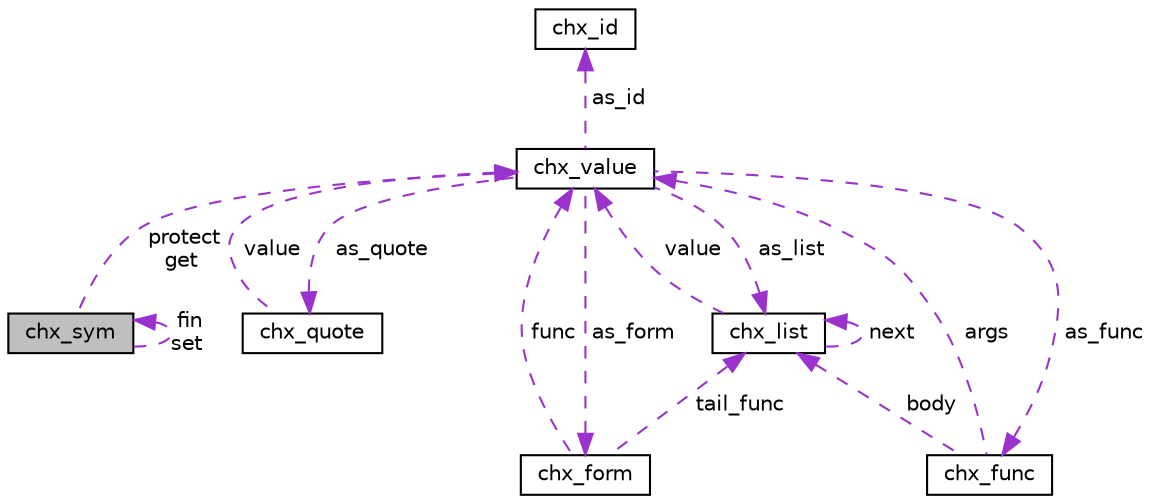 digraph "chx_sym"
{
 // LATEX_PDF_SIZE
  edge [fontname="Helvetica",fontsize="10",labelfontname="Helvetica",labelfontsize="10"];
  node [fontname="Helvetica",fontsize="10",shape=record];
  Node1 [label="chx_sym",height=0.2,width=0.4,color="black", fillcolor="grey75", style="filled", fontcolor="black",tooltip="Custom symbol."];
  Node2 -> Node1 [dir="back",color="darkorchid3",fontsize="10",style="dashed",label=" protect\nget" ,fontname="Helvetica"];
  Node2 [label="chx_value",height=0.2,width=0.4,color="black", fillcolor="white", style="filled",URL="$structchx__value.html",tooltip="Represents a value in the cheax environment."];
  Node3 -> Node2 [dir="back",color="darkorchid3",fontsize="10",style="dashed",label=" as_quote" ,fontname="Helvetica"];
  Node3 [label="chx_quote",height=0.2,width=0.4,color="black", fillcolor="white", style="filled",URL="$structchx__quote.html",tooltip="Quoted value type."];
  Node2 -> Node3 [dir="back",color="darkorchid3",fontsize="10",style="dashed",label=" value" ,fontname="Helvetica"];
  Node4 -> Node2 [dir="back",color="darkorchid3",fontsize="10",style="dashed",label=" as_form" ,fontname="Helvetica"];
  Node4 [label="chx_form",height=0.2,width=0.4,color="black", fillcolor="white", style="filled",URL="$structchx__form.html",tooltip="Cheax external/user function expression."];
  Node5 -> Node4 [dir="back",color="darkorchid3",fontsize="10",style="dashed",label=" tail_func" ,fontname="Helvetica"];
  Node5 [label="chx_list",height=0.2,width=0.4,color="black", fillcolor="white", style="filled",URL="$structchx__list.html",tooltip="List type."];
  Node5 -> Node5 [dir="back",color="darkorchid3",fontsize="10",style="dashed",label=" next" ,fontname="Helvetica"];
  Node2 -> Node5 [dir="back",color="darkorchid3",fontsize="10",style="dashed",label=" value" ,fontname="Helvetica"];
  Node2 -> Node4 [dir="back",color="darkorchid3",fontsize="10",style="dashed",label=" func" ,fontname="Helvetica"];
  Node6 -> Node2 [dir="back",color="darkorchid3",fontsize="10",style="dashed",label=" as_id" ,fontname="Helvetica"];
  Node6 [label="chx_id",height=0.2,width=0.4,color="black", fillcolor="white", style="filled",URL="$structchx__id.html",tooltip="Identifier type."];
  Node5 -> Node2 [dir="back",color="darkorchid3",fontsize="10",style="dashed",label=" as_list" ,fontname="Helvetica"];
  Node7 -> Node2 [dir="back",color="darkorchid3",fontsize="10",style="dashed",label=" as_func" ,fontname="Helvetica"];
  Node7 [label="chx_func",height=0.2,width=0.4,color="black", fillcolor="white", style="filled",URL="$structchx__func.html",tooltip="Function or macro type."];
  Node5 -> Node7 [dir="back",color="darkorchid3",fontsize="10",style="dashed",label=" body" ,fontname="Helvetica"];
  Node2 -> Node7 [dir="back",color="darkorchid3",fontsize="10",style="dashed",label=" args" ,fontname="Helvetica"];
  Node1 -> Node1 [dir="back",color="darkorchid3",fontsize="10",style="dashed",label=" fin\nset" ,fontname="Helvetica"];
}
